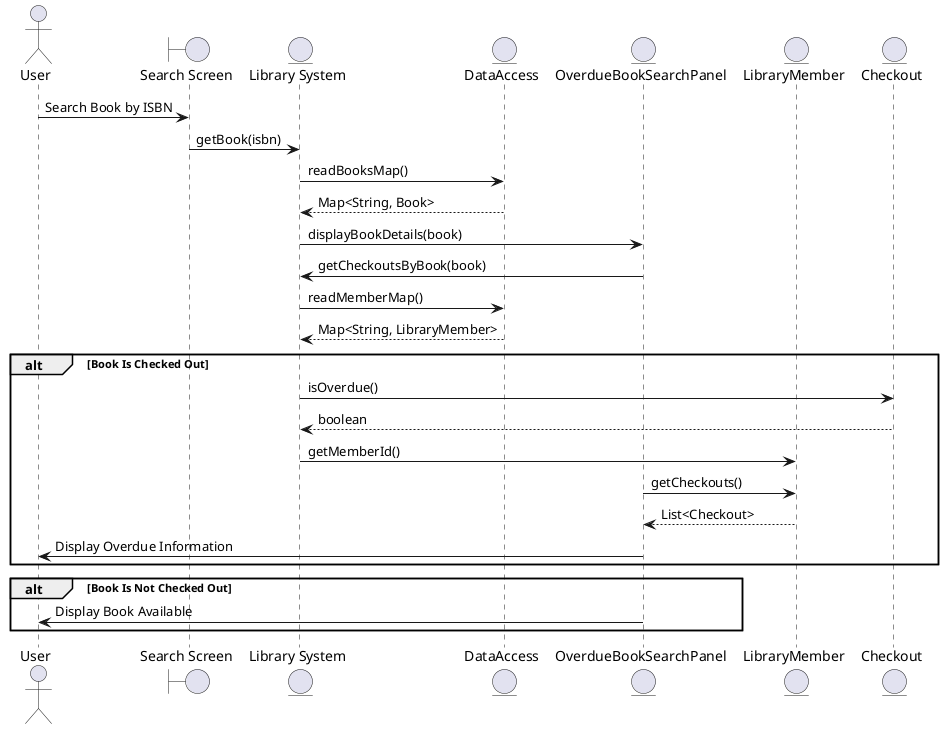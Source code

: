 @startuml

actor User

boundary "Search Screen" as searchScreen
entity "Library System" as librarySystem
entity "DataAccess" as dataAccess
entity "OverdueBookSearchPanel" as overduePanel
entity "LibraryMember" as libraryMember
entity "Checkout" as checkout

User -> searchScreen: Search Book by ISBN
searchScreen -> librarySystem: getBook(isbn)
librarySystem -> dataAccess: readBooksMap()
dataAccess --> librarySystem: Map<String, Book>
librarySystem -> overduePanel: displayBookDetails(book)
overduePanel -> librarySystem: getCheckoutsByBook(book)
librarySystem -> dataAccess: readMemberMap()
dataAccess --> librarySystem: Map<String, LibraryMember>

alt Book Is Checked Out
    librarySystem -> checkout: isOverdue()
    checkout --> librarySystem: boolean
    librarySystem -> libraryMember: getMemberId()
    overduePanel -> libraryMember: getCheckouts()
    libraryMember --> overduePanel: List<Checkout>
    overduePanel -> User: Display Overdue Information
end

alt Book Is Not Checked Out
    overduePanel -> User: Display Book Available
end

@enduml